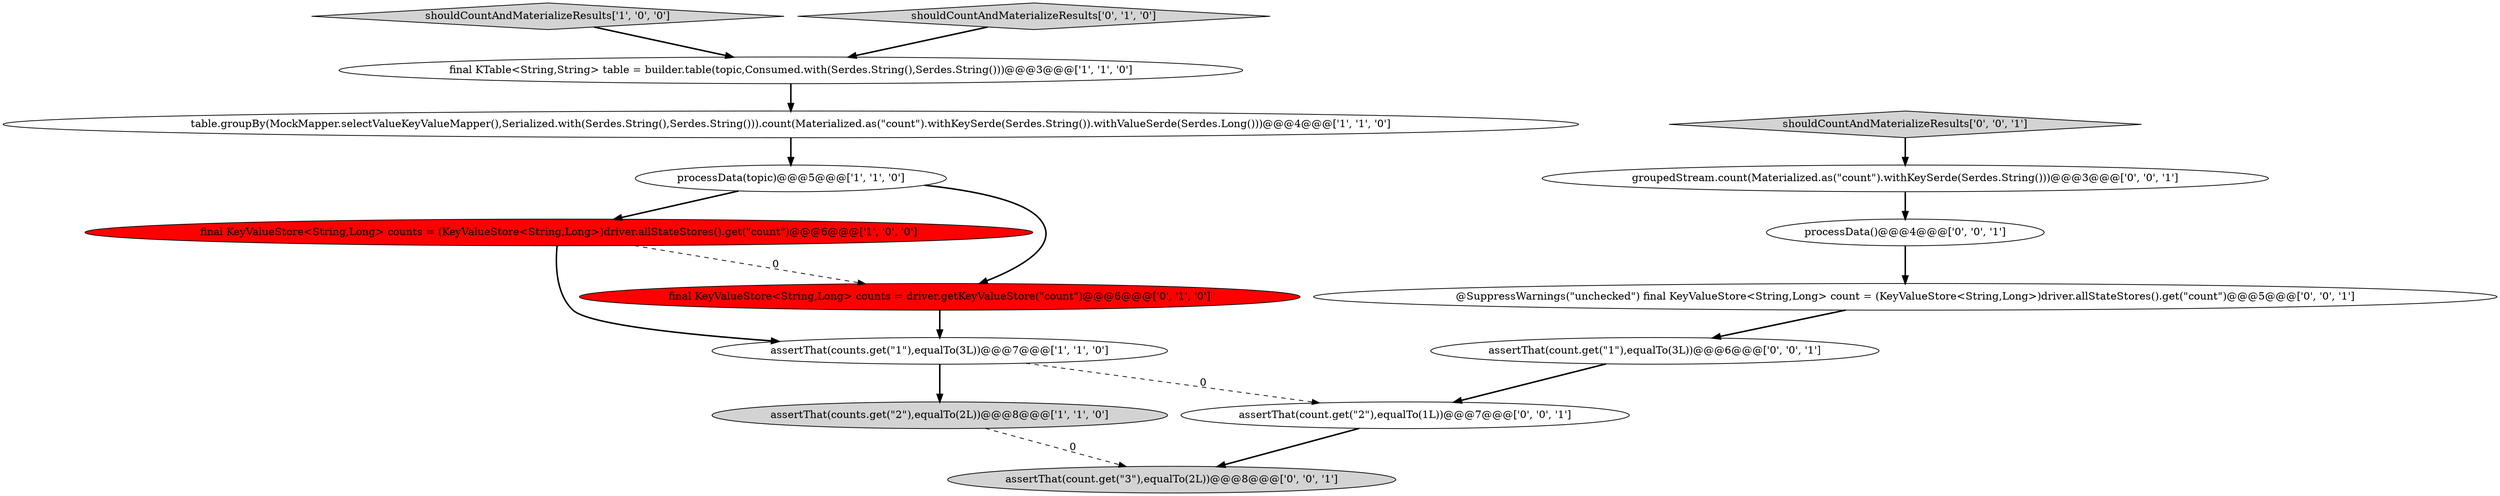digraph {
6 [style = filled, label = "shouldCountAndMaterializeResults['1', '0', '0']", fillcolor = lightgray, shape = diamond image = "AAA0AAABBB1BBB"];
8 [style = filled, label = "final KeyValueStore<String,Long> counts = driver.getKeyValueStore(\"count\")@@@6@@@['0', '1', '0']", fillcolor = red, shape = ellipse image = "AAA1AAABBB2BBB"];
4 [style = filled, label = "final KTable<String,String> table = builder.table(topic,Consumed.with(Serdes.String(),Serdes.String()))@@@3@@@['1', '1', '0']", fillcolor = white, shape = ellipse image = "AAA0AAABBB1BBB"];
5 [style = filled, label = "assertThat(counts.get(\"1\"),equalTo(3L))@@@7@@@['1', '1', '0']", fillcolor = white, shape = ellipse image = "AAA0AAABBB1BBB"];
2 [style = filled, label = "table.groupBy(MockMapper.selectValueKeyValueMapper(),Serialized.with(Serdes.String(),Serdes.String())).count(Materialized.as(\"count\").withKeySerde(Serdes.String()).withValueSerde(Serdes.Long()))@@@4@@@['1', '1', '0']", fillcolor = white, shape = ellipse image = "AAA0AAABBB1BBB"];
3 [style = filled, label = "final KeyValueStore<String,Long> counts = (KeyValueStore<String,Long>)driver.allStateStores().get(\"count\")@@@6@@@['1', '0', '0']", fillcolor = red, shape = ellipse image = "AAA1AAABBB1BBB"];
7 [style = filled, label = "shouldCountAndMaterializeResults['0', '1', '0']", fillcolor = lightgray, shape = diamond image = "AAA0AAABBB2BBB"];
15 [style = filled, label = "shouldCountAndMaterializeResults['0', '0', '1']", fillcolor = lightgray, shape = diamond image = "AAA0AAABBB3BBB"];
1 [style = filled, label = "processData(topic)@@@5@@@['1', '1', '0']", fillcolor = white, shape = ellipse image = "AAA0AAABBB1BBB"];
11 [style = filled, label = "assertThat(count.get(\"2\"),equalTo(1L))@@@7@@@['0', '0', '1']", fillcolor = white, shape = ellipse image = "AAA0AAABBB3BBB"];
9 [style = filled, label = "assertThat(count.get(\"1\"),equalTo(3L))@@@6@@@['0', '0', '1']", fillcolor = white, shape = ellipse image = "AAA0AAABBB3BBB"];
12 [style = filled, label = "assertThat(count.get(\"3\"),equalTo(2L))@@@8@@@['0', '0', '1']", fillcolor = lightgray, shape = ellipse image = "AAA0AAABBB3BBB"];
14 [style = filled, label = "@SuppressWarnings(\"unchecked\") final KeyValueStore<String,Long> count = (KeyValueStore<String,Long>)driver.allStateStores().get(\"count\")@@@5@@@['0', '0', '1']", fillcolor = white, shape = ellipse image = "AAA0AAABBB3BBB"];
10 [style = filled, label = "groupedStream.count(Materialized.as(\"count\").withKeySerde(Serdes.String()))@@@3@@@['0', '0', '1']", fillcolor = white, shape = ellipse image = "AAA0AAABBB3BBB"];
0 [style = filled, label = "assertThat(counts.get(\"2\"),equalTo(2L))@@@8@@@['1', '1', '0']", fillcolor = lightgray, shape = ellipse image = "AAA0AAABBB1BBB"];
13 [style = filled, label = "processData()@@@4@@@['0', '0', '1']", fillcolor = white, shape = ellipse image = "AAA0AAABBB3BBB"];
1->3 [style = bold, label=""];
3->8 [style = dashed, label="0"];
6->4 [style = bold, label=""];
14->9 [style = bold, label=""];
3->5 [style = bold, label=""];
11->12 [style = bold, label=""];
15->10 [style = bold, label=""];
4->2 [style = bold, label=""];
1->8 [style = bold, label=""];
7->4 [style = bold, label=""];
8->5 [style = bold, label=""];
5->0 [style = bold, label=""];
10->13 [style = bold, label=""];
9->11 [style = bold, label=""];
5->11 [style = dashed, label="0"];
0->12 [style = dashed, label="0"];
13->14 [style = bold, label=""];
2->1 [style = bold, label=""];
}
